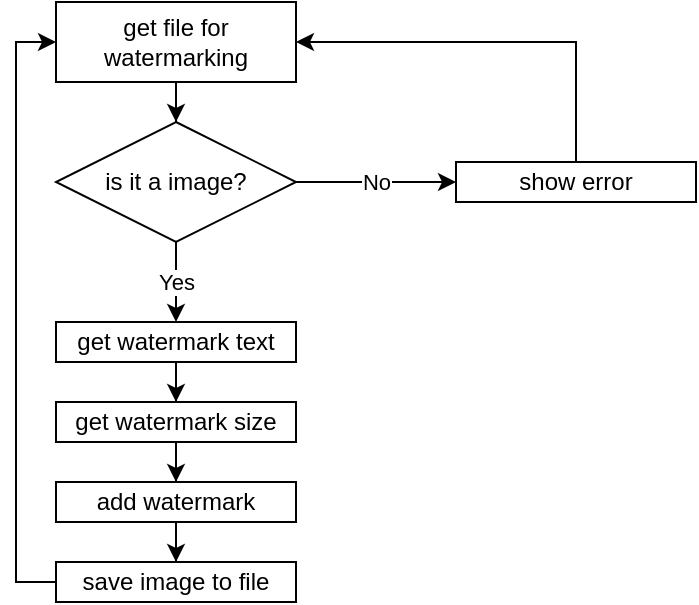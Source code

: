 <mxfile version="13.7.9" type="embed"><diagram id="x5Ct8pu1ZVd3vidvK7fK" name="Page-1"><mxGraphModel dx="520" dy="210" grid="1" gridSize="10" guides="1" tooltips="1" connect="1" arrows="1" fold="1" page="1" pageScale="1" pageWidth="850" pageHeight="1100" math="0" shadow="0"><root><mxCell id="0"/><mxCell id="1" parent="0"/><mxCell id="7" value="" style="edgeStyle=orthogonalEdgeStyle;rounded=0;orthogonalLoop=1;jettySize=auto;html=1;" edge="1" parent="1" source="5" target="6"><mxGeometry relative="1" as="geometry"/></mxCell><mxCell id="5" value="get file for watermarking" style="rounded=0;whiteSpace=wrap;html=1;" vertex="1" parent="1"><mxGeometry x="280" y="120" width="120" height="40" as="geometry"/></mxCell><mxCell id="9" value="Yes" style="edgeStyle=orthogonalEdgeStyle;rounded=0;orthogonalLoop=1;jettySize=auto;html=1;" edge="1" parent="1" source="6" target="8"><mxGeometry relative="1" as="geometry"/></mxCell><mxCell id="13" value="No" style="edgeStyle=orthogonalEdgeStyle;rounded=0;orthogonalLoop=1;jettySize=auto;html=1;" edge="1" parent="1" source="6" target="12"><mxGeometry relative="1" as="geometry"/></mxCell><mxCell id="6" value="is it a image?" style="rhombus;whiteSpace=wrap;html=1;rounded=0;" vertex="1" parent="1"><mxGeometry x="280" y="180" width="120" height="60" as="geometry"/></mxCell><mxCell id="11" value="" style="edgeStyle=orthogonalEdgeStyle;rounded=0;orthogonalLoop=1;jettySize=auto;html=1;" edge="1" parent="1" source="8" target="10"><mxGeometry relative="1" as="geometry"/></mxCell><mxCell id="8" value="get watermark text" style="whiteSpace=wrap;html=1;rounded=0;" vertex="1" parent="1"><mxGeometry x="280" y="280" width="120" height="20" as="geometry"/></mxCell><mxCell id="16" value="" style="edgeStyle=orthogonalEdgeStyle;rounded=0;orthogonalLoop=1;jettySize=auto;html=1;" edge="1" parent="1" source="10" target="15"><mxGeometry relative="1" as="geometry"/></mxCell><mxCell id="10" value="get watermark size" style="whiteSpace=wrap;html=1;rounded=0;" vertex="1" parent="1"><mxGeometry x="280" y="320" width="120" height="20" as="geometry"/></mxCell><mxCell id="14" style="edgeStyle=orthogonalEdgeStyle;rounded=0;orthogonalLoop=1;jettySize=auto;html=1;entryX=1;entryY=0.5;entryDx=0;entryDy=0;exitX=0.5;exitY=0;exitDx=0;exitDy=0;" edge="1" parent="1" source="12" target="5"><mxGeometry relative="1" as="geometry"/></mxCell><mxCell id="12" value="show error" style="whiteSpace=wrap;html=1;rounded=0;" vertex="1" parent="1"><mxGeometry x="480" y="200" width="120" height="20" as="geometry"/></mxCell><mxCell id="18" value="" style="edgeStyle=orthogonalEdgeStyle;rounded=0;orthogonalLoop=1;jettySize=auto;html=1;" edge="1" parent="1" source="15" target="17"><mxGeometry relative="1" as="geometry"/></mxCell><mxCell id="15" value="add watermark" style="whiteSpace=wrap;html=1;rounded=0;" vertex="1" parent="1"><mxGeometry x="280" y="360" width="120" height="20" as="geometry"/></mxCell><mxCell id="19" style="edgeStyle=orthogonalEdgeStyle;rounded=0;orthogonalLoop=1;jettySize=auto;html=1;entryX=0;entryY=0.5;entryDx=0;entryDy=0;exitX=0;exitY=0.5;exitDx=0;exitDy=0;" edge="1" parent="1" source="17" target="5"><mxGeometry relative="1" as="geometry"/></mxCell><mxCell id="17" value="save image to file" style="whiteSpace=wrap;html=1;rounded=0;" vertex="1" parent="1"><mxGeometry x="280" y="400" width="120" height="20" as="geometry"/></mxCell></root></mxGraphModel></diagram></mxfile>